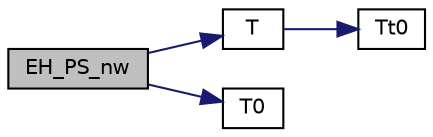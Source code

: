 digraph "EH_PS_nw"
{
 // LATEX_PDF_SIZE
  edge [fontname="Helvetica",fontsize="10",labelfontname="Helvetica",labelfontsize="10"];
  node [fontname="Helvetica",fontsize="10",shape=record];
  rankdir="LR";
  Node1 [label="EH_PS_nw",height=0.2,width=0.4,color="black", fillcolor="grey75", style="filled", fontcolor="black",tooltip="Compute the Eisentein-Hu approximate nowiggle component of linear matter power spectrum."];
  Node1 -> Node2 [color="midnightblue",fontsize="10",style="solid",fontname="Helvetica"];
  Node2 [label="T",height=0.2,width=0.4,color="black", fillcolor="white", style="filled",URL="$d7/d78/wnw__split_8c.html#ae73af41bcbfa0911ec17d4ac2d91baa3",tooltip="Compute the total baryon+CDM transfer function."];
  Node2 -> Node3 [color="midnightblue",fontsize="10",style="solid",fontname="Helvetica"];
  Node3 [label="Tt0",height=0.2,width=0.4,color="black", fillcolor="white", style="filled",URL="$d7/d78/wnw__split_8c.html#a3afdf7244c6d4a89df91aa101ee1a477",tooltip="Compute ????? AM:EDIT."];
  Node1 -> Node4 [color="midnightblue",fontsize="10",style="solid",fontname="Helvetica"];
  Node4 [label="T0",height=0.2,width=0.4,color="black", fillcolor="white", style="filled",URL="$d7/d78/wnw__split_8c.html#ab920120944723a06efde25145e11a333",tooltip="Compute ????? AM:EDIT."];
}
